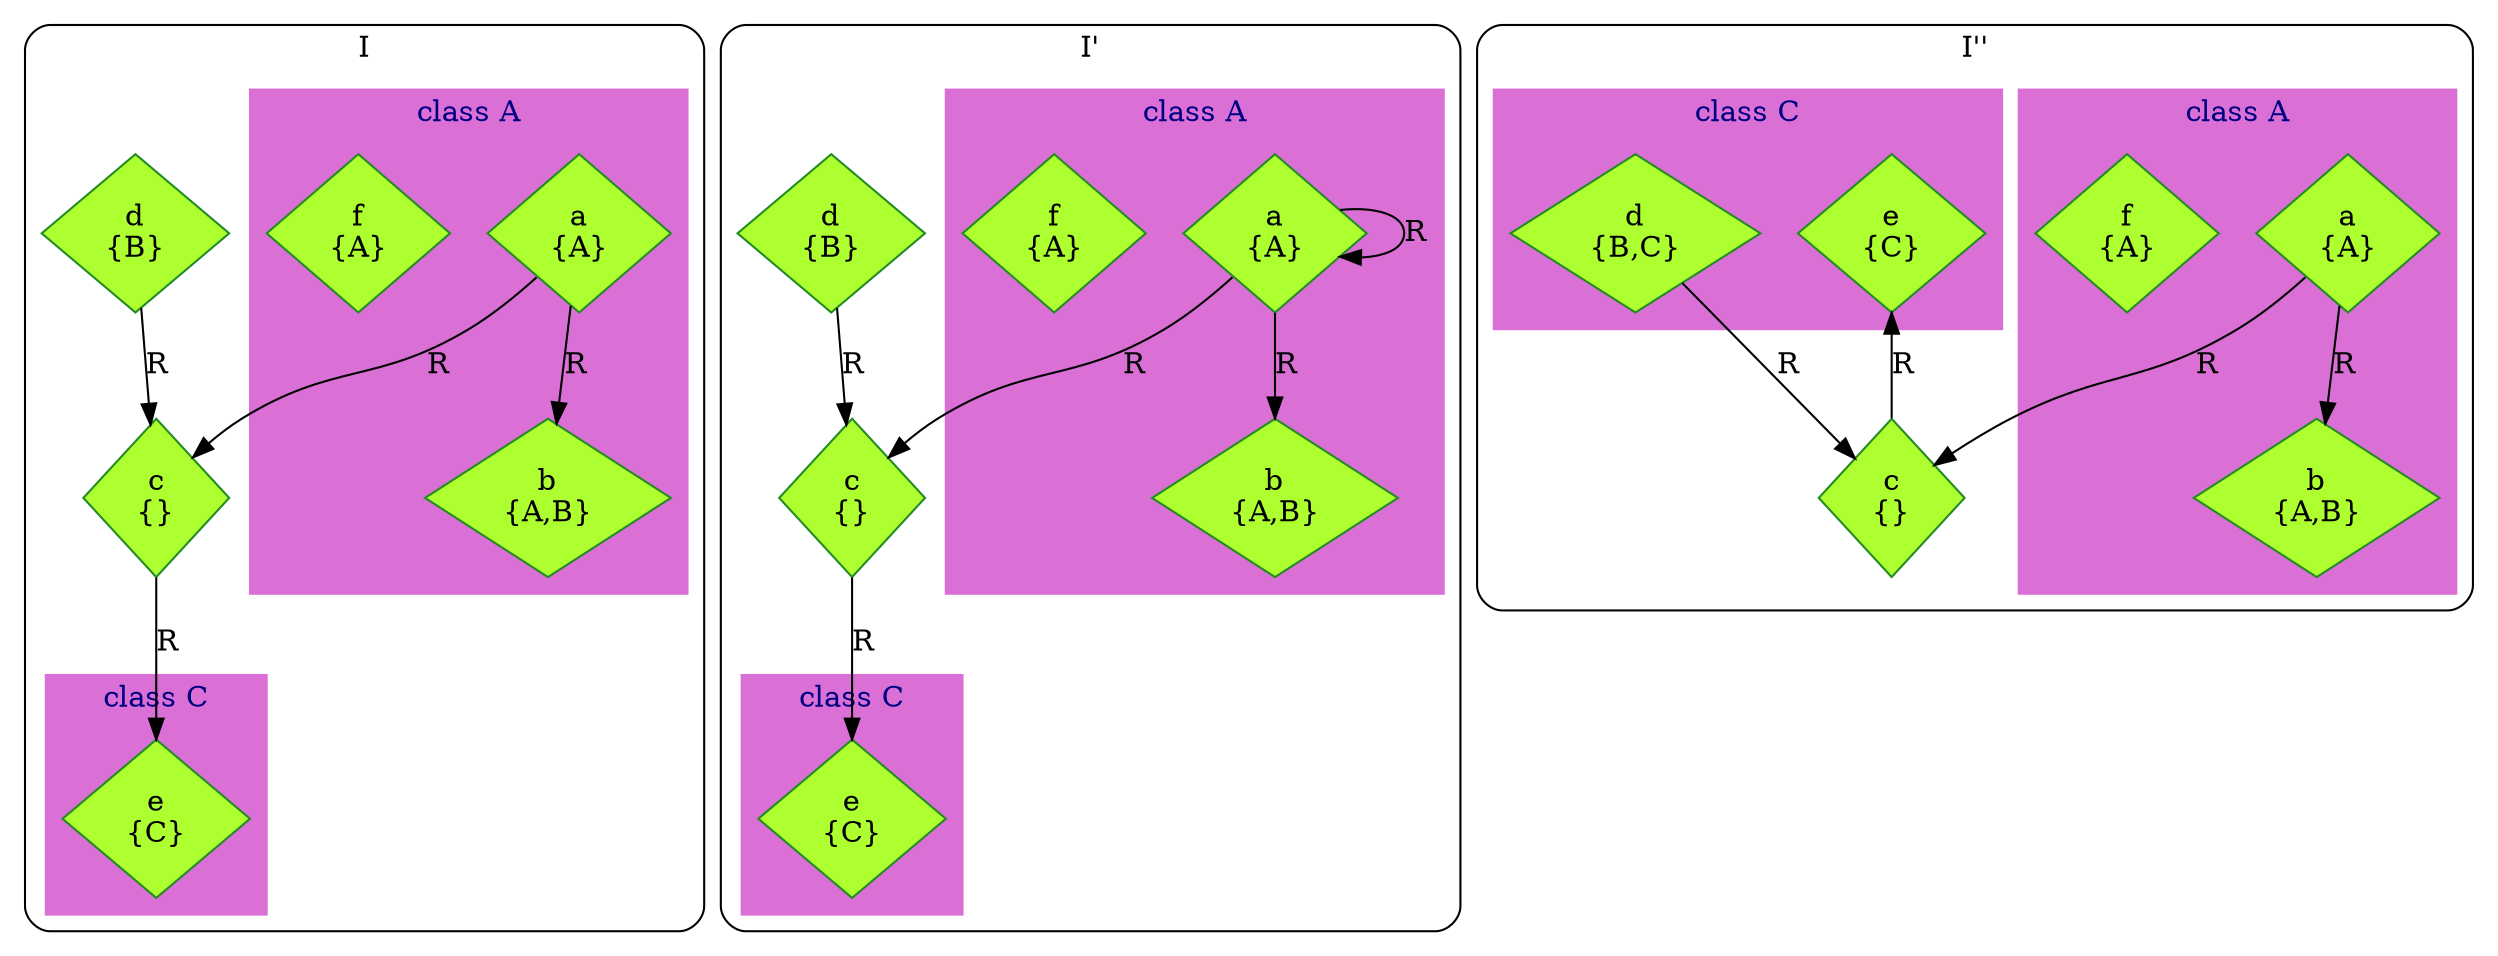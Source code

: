 digraph {
    node [shape=diamond,style=filled,color=forestgreen,fillcolor=greenyellow];
    edge [label=R];
    subgraph cluster_top {
        label=I;
        style=rounded;
        subgraph cluster_tA {
            style=filled;fontcolor=navy;color=orchid;
            label="class A";
            ta [label=<a<br/>{A}>];
            tb [label=<b<br/>{A,B}>];
            tf [label=<f<br/>{A}>];
        }
        subgraph cluster_tC {
            style=filled;fontcolor=navy;color=orchid;
            label="class C";
            te [label=<e<br/>{C}>];
        }
        td [label=<d<br/>{B}>];
        tc [label=<c<br/>{}>];
        ta -> tb;
        ta -> tc;
        td -> tc;
        tc -> te;
    }
    subgraph cluster_mid {
        label="I'";
        style=rounded;
        subgraph cluster_mA {
            style=filled;fontcolor=navy;color=orchid;
            label="class A";
            ma [label=<a<br/>{A}>];
            mb [label=<b<br/>{A,B}>];
            mf [label=<f<br/>{A}>];
        }
        subgraph cluster_mC {
            style=filled;fontcolor=navy;color=orchid;
            label="class C";
            me [label=<e<br/>{C}>];
        }
        md [label=<d<br/>{B}>];
        mc [label=<c<br/>{}>];
        ma -> ma;
        ma -> mb;
        ma -> mc;
        md -> mc;
        mc -> me;
    }
    subgraph cluster_bot {
        label="I''";
        style=rounded;
        subgraph cluster_bA {
            style=filled;fontcolor=navy;color=orchid;
            label="class A";
            ba [label=<a<br/>{A}>];
            bb [label=<b<br/>{A,B}>];
            bf [label=<f<br/>{A}>];
        }
        subgraph cluster_bC {
            style=filled;fontcolor=navy;color=orchid;
            label="class C";
            be [label=<e<br/>{C}>];
            bd [label=<d<br/>{B,C}>];
        }
        bc [label=<c<br/>{}>];
        ba -> bb;
        ba -> bc;
        bd -> bc;
        bc -> be;
    }
}

